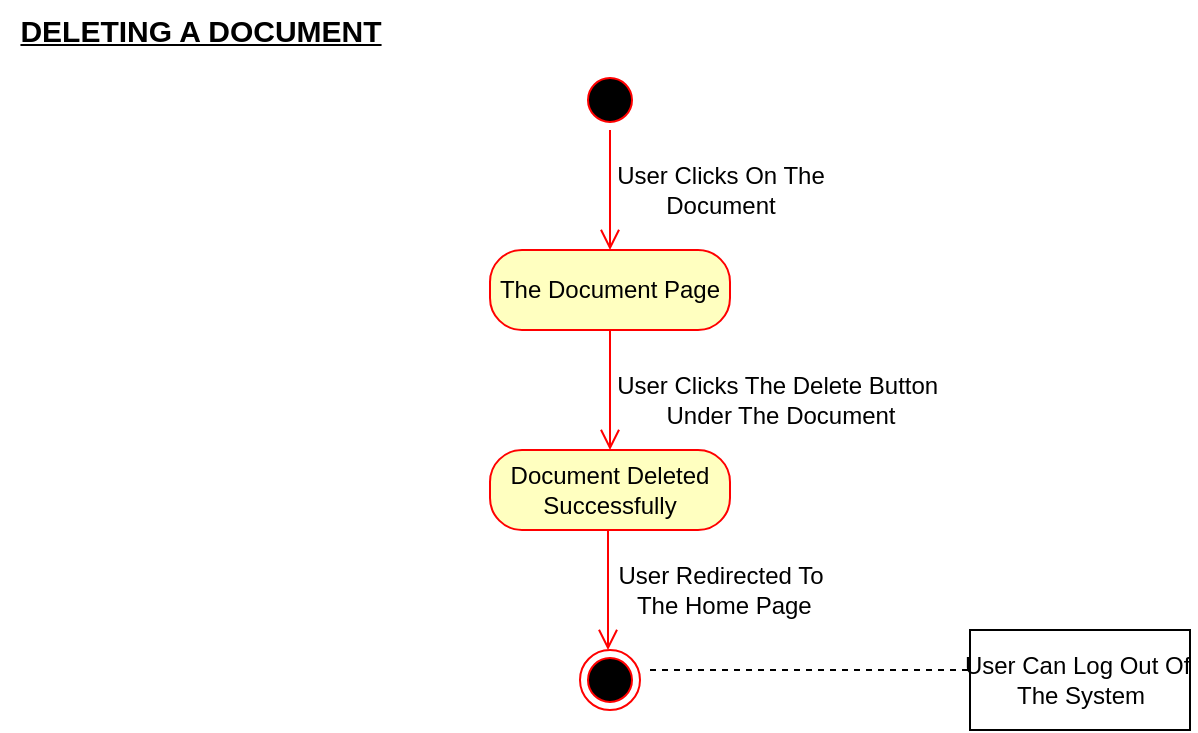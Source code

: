 <mxfile version="20.5.1" type="github"><diagram id="pr3WVHcMOsiSzmGLFoas" name="Page-1"><mxGraphModel dx="1422" dy="762" grid="1" gridSize="10" guides="1" tooltips="1" connect="1" arrows="1" fold="1" page="1" pageScale="1" pageWidth="827" pageHeight="1169" math="0" shadow="0"><root><mxCell id="0"/><mxCell id="1" parent="0"/><mxCell id="Qc-OCsJH7lCEyHyLTQf3-1" value="" style="ellipse;html=1;shape=startState;fillColor=#000000;strokeColor=#ff0000;" vertex="1" parent="1"><mxGeometry x="395" y="120" width="30" height="30" as="geometry"/></mxCell><mxCell id="Qc-OCsJH7lCEyHyLTQf3-2" value="" style="edgeStyle=orthogonalEdgeStyle;html=1;verticalAlign=bottom;endArrow=open;endSize=8;strokeColor=#ff0000;rounded=0;" edge="1" parent="1" source="Qc-OCsJH7lCEyHyLTQf3-1"><mxGeometry relative="1" as="geometry"><mxPoint x="410" y="210" as="targetPoint"/></mxGeometry></mxCell><mxCell id="Qc-OCsJH7lCEyHyLTQf3-3" value="The Document Page" style="rounded=1;whiteSpace=wrap;html=1;arcSize=40;fontColor=#000000;fillColor=#ffffc0;strokeColor=#ff0000;" vertex="1" parent="1"><mxGeometry x="350" y="210" width="120" height="40" as="geometry"/></mxCell><mxCell id="Qc-OCsJH7lCEyHyLTQf3-4" value="" style="edgeStyle=orthogonalEdgeStyle;html=1;verticalAlign=bottom;endArrow=open;endSize=8;strokeColor=#ff0000;rounded=0;" edge="1" parent="1" source="Qc-OCsJH7lCEyHyLTQf3-3"><mxGeometry relative="1" as="geometry"><mxPoint x="410" y="310" as="targetPoint"/></mxGeometry></mxCell><mxCell id="Qc-OCsJH7lCEyHyLTQf3-5" value="Document Deleted Successfully" style="rounded=1;whiteSpace=wrap;html=1;arcSize=40;fontColor=#000000;fillColor=#ffffc0;strokeColor=#ff0000;" vertex="1" parent="1"><mxGeometry x="350" y="310" width="120" height="40" as="geometry"/></mxCell><mxCell id="Qc-OCsJH7lCEyHyLTQf3-6" value="" style="ellipse;html=1;shape=endState;fillColor=#000000;strokeColor=#ff0000;" vertex="1" parent="1"><mxGeometry x="395" y="410" width="30" height="30" as="geometry"/></mxCell><mxCell id="Qc-OCsJH7lCEyHyLTQf3-7" value="" style="endArrow=none;endFill=0;endSize=12;html=1;rounded=0;dashed=1;" edge="1" parent="1"><mxGeometry width="160" relative="1" as="geometry"><mxPoint x="430" y="420" as="sourcePoint"/><mxPoint x="590" y="420" as="targetPoint"/></mxGeometry></mxCell><mxCell id="Qc-OCsJH7lCEyHyLTQf3-8" value="User Can Log Out Of&amp;nbsp;&lt;br&gt;The System" style="html=1;" vertex="1" parent="1"><mxGeometry x="590" y="400" width="110" height="50" as="geometry"/></mxCell><mxCell id="Qc-OCsJH7lCEyHyLTQf3-9" value="User Clicks On The &lt;br&gt;Document" style="text;html=1;resizable=0;autosize=1;align=center;verticalAlign=middle;points=[];fillColor=none;strokeColor=none;rounded=0;" vertex="1" parent="1"><mxGeometry x="400" y="160" width="130" height="40" as="geometry"/></mxCell><mxCell id="Qc-OCsJH7lCEyHyLTQf3-10" value="User Clicks The Delete&amp;nbsp;Button&amp;nbsp;&lt;br&gt;Under The Document" style="text;html=1;resizable=0;autosize=1;align=center;verticalAlign=middle;points=[];fillColor=none;strokeColor=none;rounded=0;" vertex="1" parent="1"><mxGeometry x="400" y="265" width="190" height="40" as="geometry"/></mxCell><mxCell id="Qc-OCsJH7lCEyHyLTQf3-11" value="DELETING A DOCUMENT" style="text;html=1;resizable=0;autosize=1;align=center;verticalAlign=middle;points=[];fillColor=none;strokeColor=none;rounded=0;fontStyle=5;fontSize=15;" vertex="1" parent="1"><mxGeometry x="105" y="85" width="200" height="30" as="geometry"/></mxCell><mxCell id="Qc-OCsJH7lCEyHyLTQf3-12" value="User Redirected To&lt;br&gt;&amp;nbsp;The Home Page" style="text;html=1;resizable=0;autosize=1;align=center;verticalAlign=middle;points=[];fillColor=none;strokeColor=none;rounded=0;" vertex="1" parent="1"><mxGeometry x="400" y="360" width="130" height="40" as="geometry"/></mxCell><mxCell id="Qc-OCsJH7lCEyHyLTQf3-13" value="" style="edgeStyle=orthogonalEdgeStyle;html=1;verticalAlign=bottom;endArrow=open;endSize=8;strokeColor=#ff0000;rounded=0;" edge="1" parent="1"><mxGeometry relative="1" as="geometry"><mxPoint x="409" y="410" as="targetPoint"/><mxPoint x="409" y="350" as="sourcePoint"/></mxGeometry></mxCell></root></mxGraphModel></diagram></mxfile>
